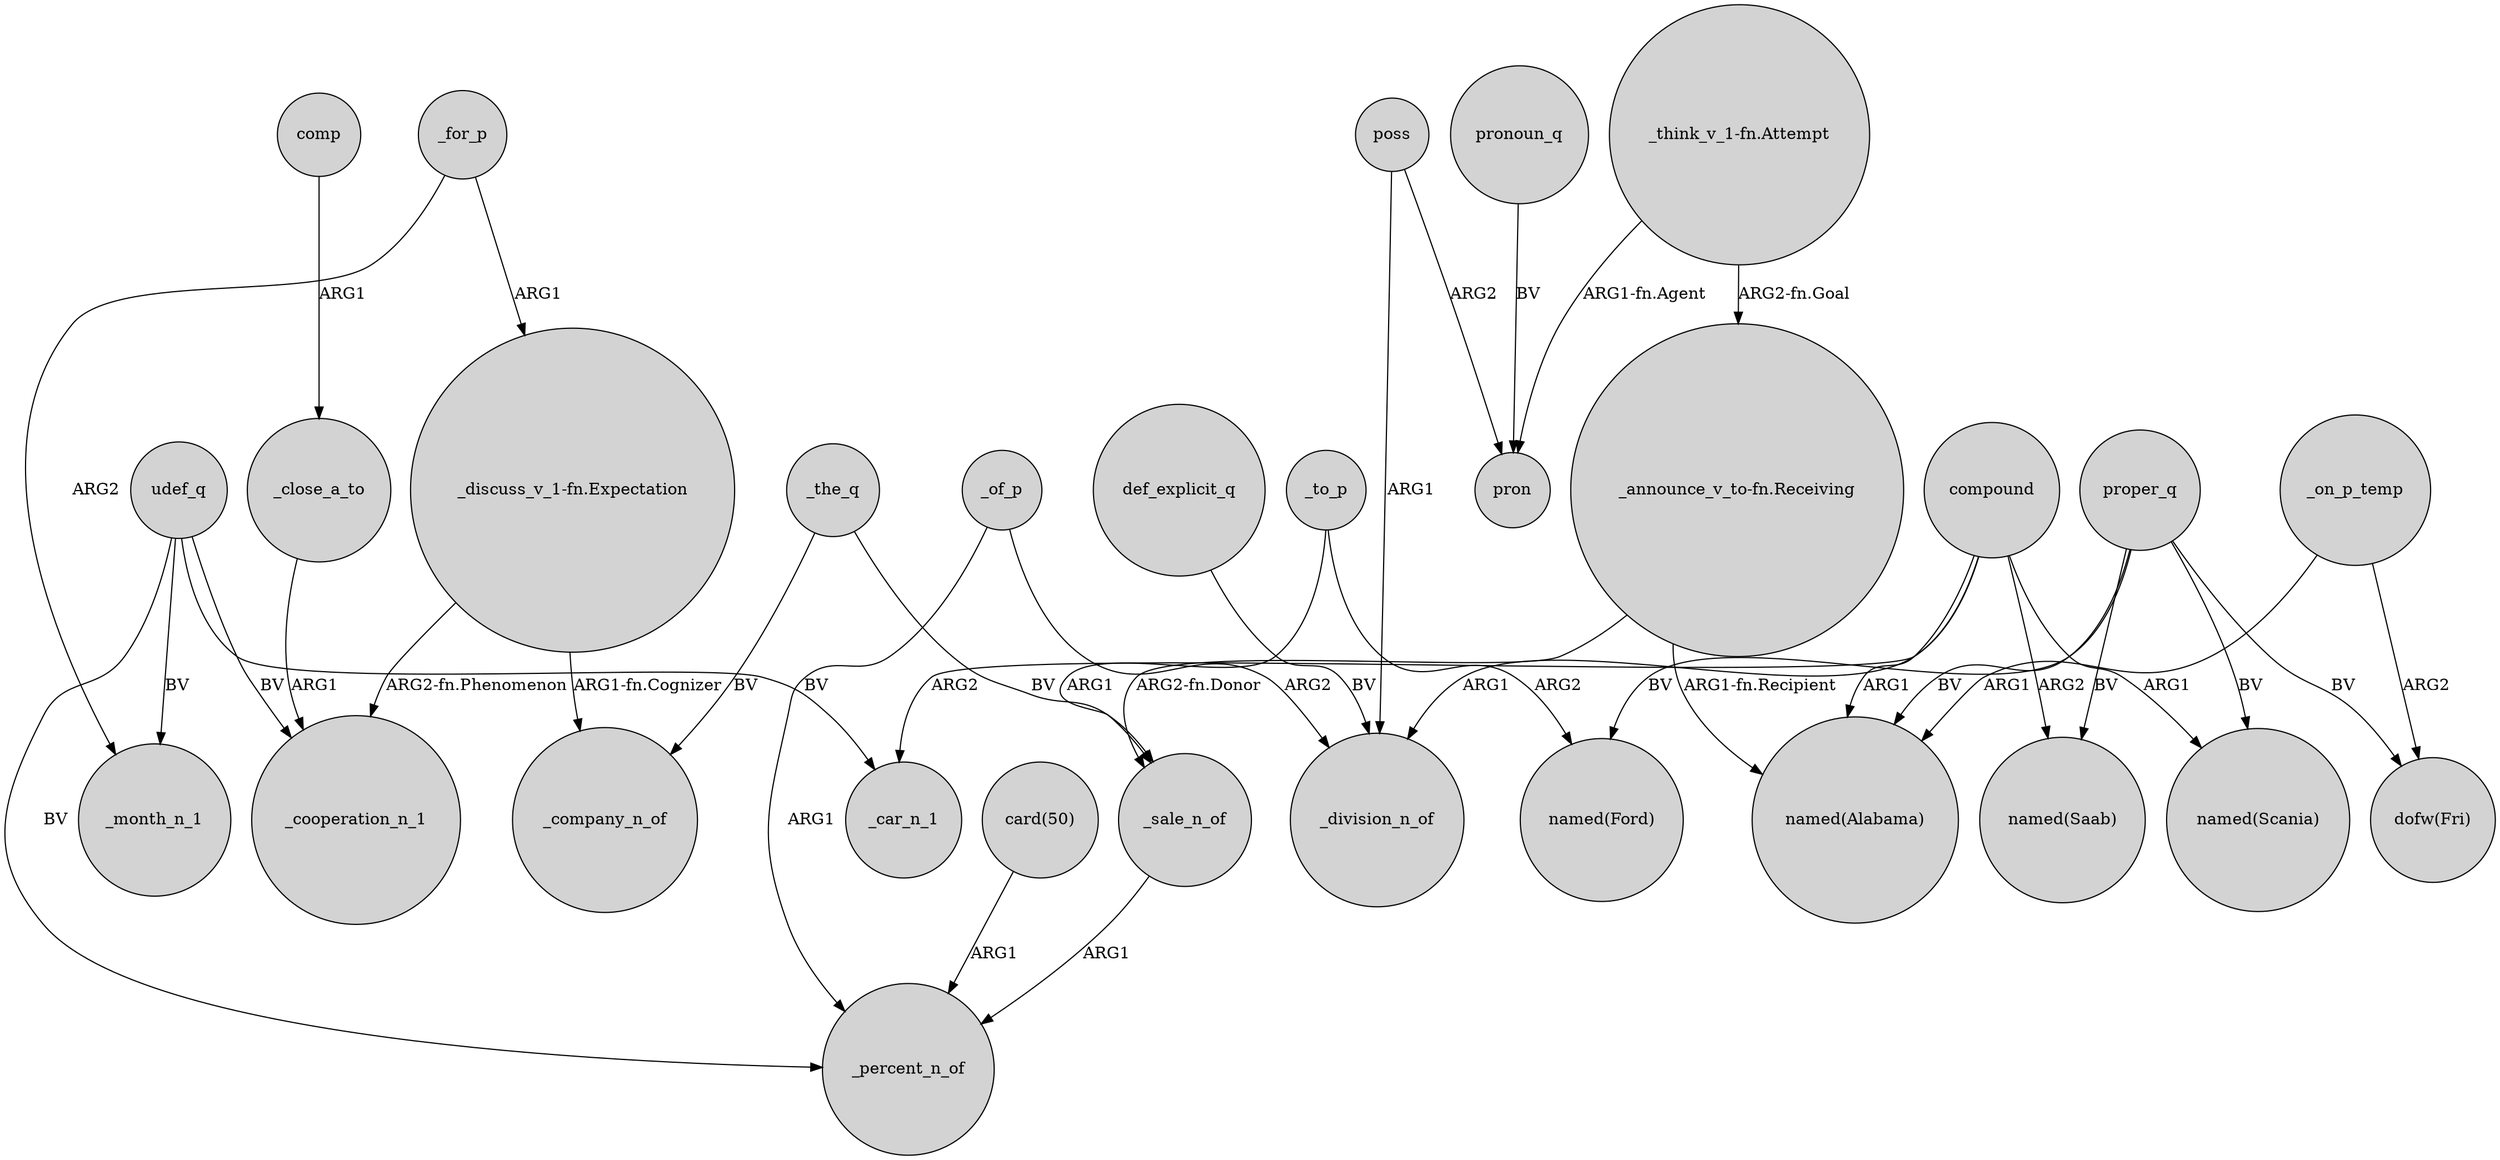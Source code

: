 digraph {
	node [shape=circle style=filled]
	udef_q -> _month_n_1 [label=BV]
	_on_p_temp -> "named(Alabama)" [label=ARG1]
	proper_q -> "dofw(Fri)" [label=BV]
	proper_q -> "named(Ford)" [label=BV]
	"_think_v_1-fn.Attempt" -> "_announce_v_to-fn.Receiving" [label="ARG2-fn.Goal"]
	def_explicit_q -> _division_n_of [label=BV]
	compound -> "named(Saab)" [label=ARG2]
	_to_p -> "named(Ford)" [label=ARG2]
	"_think_v_1-fn.Attempt" -> pron [label="ARG1-fn.Agent"]
	"_announce_v_to-fn.Receiving" -> "named(Alabama)" [label="ARG1-fn.Recipient"]
	_of_p -> _percent_n_of [label=ARG1]
	comp -> _close_a_to [label=ARG1]
	_to_p -> _sale_n_of [label=ARG1]
	_sale_n_of -> _percent_n_of [label=ARG1]
	pronoun_q -> pron [label=BV]
	proper_q -> "named(Alabama)" [label=BV]
	poss -> pron [label=ARG2]
	compound -> "named(Alabama)" [label=ARG1]
	udef_q -> _percent_n_of [label=BV]
	compound -> _car_n_1 [label=ARG2]
	_of_p -> _division_n_of [label=ARG2]
	_on_p_temp -> "dofw(Fri)" [label=ARG2]
	proper_q -> "named(Scania)" [label=BV]
	proper_q -> "named(Saab)" [label=BV]
	udef_q -> _car_n_1 [label=BV]
	"_discuss_v_1-fn.Expectation" -> _cooperation_n_1 [label="ARG2-fn.Phenomenon"]
	compound -> _division_n_of [label=ARG1]
	"card(50)" -> _percent_n_of [label=ARG1]
	compound -> "named(Scania)" [label=ARG1]
	"_announce_v_to-fn.Receiving" -> _sale_n_of [label="ARG2-fn.Donor"]
	poss -> _division_n_of [label=ARG1]
	_for_p -> "_discuss_v_1-fn.Expectation" [label=ARG1]
	_close_a_to -> _cooperation_n_1 [label=ARG1]
	"_discuss_v_1-fn.Expectation" -> _company_n_of [label="ARG1-fn.Cognizer"]
	_the_q -> _sale_n_of [label=BV]
	_the_q -> _company_n_of [label=BV]
	_for_p -> _month_n_1 [label=ARG2]
	udef_q -> _cooperation_n_1 [label=BV]
}
